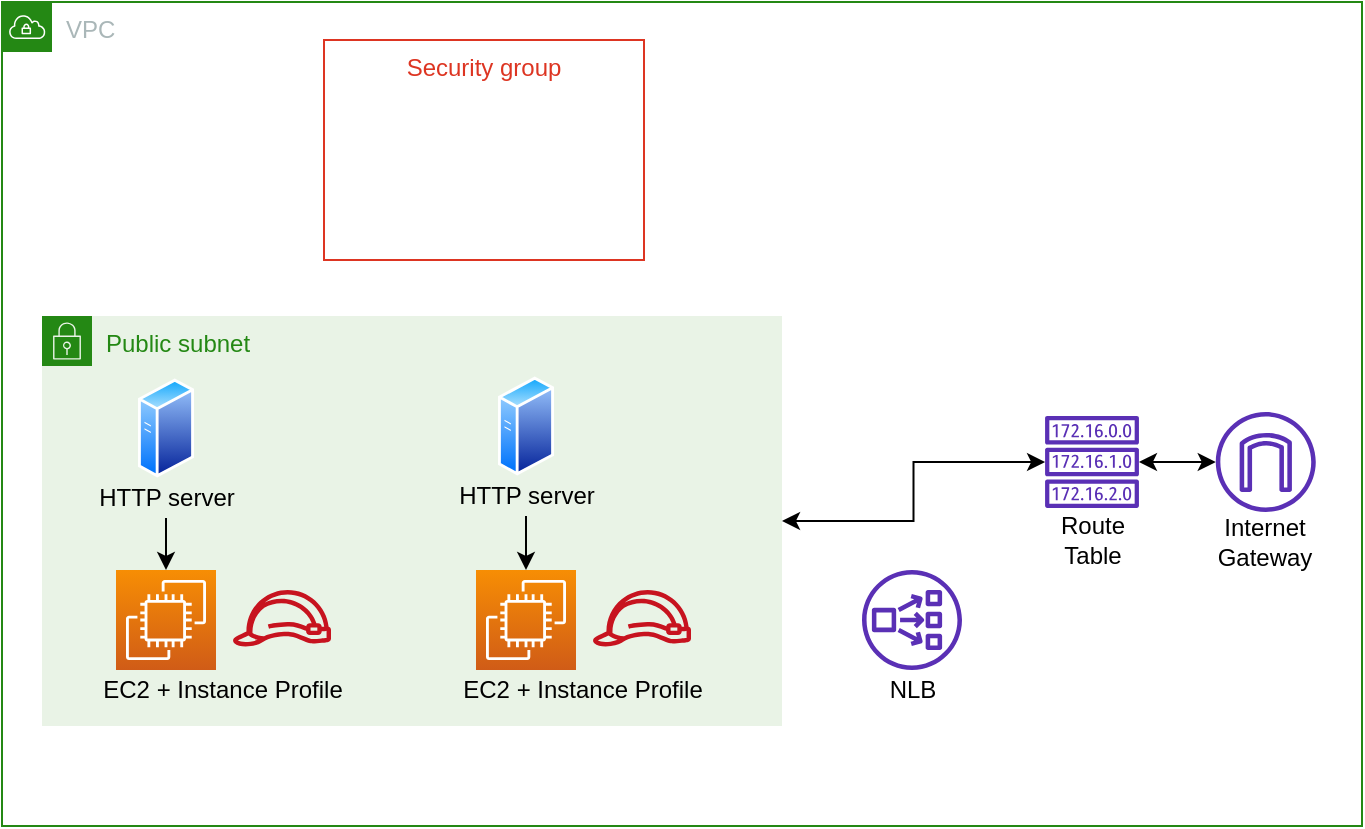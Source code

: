 <mxfile version="14.1.8" type="device"><diagram id="VrJSyCtyyk0UYBWMlAai" name="Page-1"><mxGraphModel dx="749" dy="556" grid="1" gridSize="10" guides="1" tooltips="1" connect="1" arrows="1" fold="1" page="1" pageScale="1" pageWidth="850" pageHeight="1100" background="none" math="0" shadow="0"><root><mxCell id="0"/><mxCell id="1" parent="0"/><mxCell id="lls4c6PotRuVWO8DvVIY-1" value="VPC" style="points=[[0,0],[0.25,0],[0.5,0],[0.75,0],[1,0],[1,0.25],[1,0.5],[1,0.75],[1,1],[0.75,1],[0.5,1],[0.25,1],[0,1],[0,0.75],[0,0.5],[0,0.25]];outlineConnect=0;gradientColor=none;html=1;whiteSpace=wrap;fontSize=12;fontStyle=0;shape=mxgraph.aws4.group;grIcon=mxgraph.aws4.group_vpc;strokeColor=#248814;fillColor=none;verticalAlign=top;align=left;spacingLeft=30;fontColor=#AAB7B8;dashed=0;" parent="1" vertex="1"><mxGeometry x="100" y="498" width="680" height="412" as="geometry"/></mxCell><mxCell id="lls4c6PotRuVWO8DvVIY-3" value="Public subnet" style="points=[[0,0],[0.25,0],[0.5,0],[0.75,0],[1,0],[1,0.25],[1,0.5],[1,0.75],[1,1],[0.75,1],[0.5,1],[0.25,1],[0,1],[0,0.75],[0,0.5],[0,0.25]];outlineConnect=0;gradientColor=none;html=1;whiteSpace=wrap;fontSize=12;fontStyle=0;shape=mxgraph.aws4.group;grIcon=mxgraph.aws4.group_security_group;grStroke=0;strokeColor=#248814;fillColor=#E9F3E6;verticalAlign=top;align=left;spacingLeft=30;fontColor=#248814;dashed=0;" parent="1" vertex="1"><mxGeometry x="120" y="655" width="370" height="205" as="geometry"/></mxCell><mxCell id="rycp0KZZbbtrcQlygzCF-7" style="edgeStyle=orthogonalEdgeStyle;rounded=0;orthogonalLoop=1;jettySize=auto;html=1;startArrow=classic;startFill=1;" parent="1" source="rycp0KZZbbtrcQlygzCF-5" target="rycp0KZZbbtrcQlygzCF-2" edge="1"><mxGeometry relative="1" as="geometry"/></mxCell><mxCell id="rycp0KZZbbtrcQlygzCF-9" style="edgeStyle=orthogonalEdgeStyle;rounded=0;orthogonalLoop=1;jettySize=auto;html=1;startArrow=classic;startFill=1;" parent="1" source="rycp0KZZbbtrcQlygzCF-5" target="lls4c6PotRuVWO8DvVIY-3" edge="1"><mxGeometry relative="1" as="geometry"/></mxCell><mxCell id="dWnzzBNCo0jr79b0VRSa-11" value="Security group" style="fillColor=none;strokeColor=#DD3522;verticalAlign=top;fontStyle=0;fontColor=#DD3522;" parent="1" vertex="1"><mxGeometry x="261" y="517" width="160" height="110" as="geometry"/></mxCell><mxCell id="dWnzzBNCo0jr79b0VRSa-19" style="edgeStyle=orthogonalEdgeStyle;rounded=0;orthogonalLoop=1;jettySize=auto;html=1;exitX=0.5;exitY=1;exitDx=0;exitDy=0;" parent="1" source="dWnzzBNCo0jr79b0VRSa-11" target="dWnzzBNCo0jr79b0VRSa-11" edge="1"><mxGeometry x="261" y="517" as="geometry"/></mxCell><mxCell id="2f1u1LwHm5174pOAOmkc-3" value="" style="group" parent="1" vertex="1" connectable="0"><mxGeometry x="620" y="705" width="50" height="77" as="geometry"/></mxCell><mxCell id="rycp0KZZbbtrcQlygzCF-5" value="" style="outlineConnect=0;fontColor=#232F3E;gradientColor=none;fillColor=#5A30B5;strokeColor=none;dashed=0;verticalLabelPosition=bottom;verticalAlign=top;align=center;html=1;fontSize=12;fontStyle=0;aspect=fixed;pointerEvents=1;shape=mxgraph.aws4.route_table;" parent="2f1u1LwHm5174pOAOmkc-3" vertex="1"><mxGeometry x="1.4" width="47.21" height="46" as="geometry"/></mxCell><mxCell id="rycp0KZZbbtrcQlygzCF-6" value="Route&lt;br&gt;Table" style="text;html=1;resizable=0;autosize=1;align=center;verticalAlign=middle;points=[];fillColor=none;strokeColor=none;rounded=0;" parent="2f1u1LwHm5174pOAOmkc-3" vertex="1"><mxGeometry y="47" width="50" height="30" as="geometry"/></mxCell><mxCell id="2f1u1LwHm5174pOAOmkc-4" value="" style="group" parent="1" vertex="1" connectable="0"><mxGeometry x="701.4" y="703" width="60" height="80.421" as="geometry"/></mxCell><mxCell id="rycp0KZZbbtrcQlygzCF-2" value="" style="outlineConnect=0;fontColor=#232F3E;fillColor=#5A30B5;strokeColor=none;dashed=0;verticalLabelPosition=bottom;verticalAlign=top;align=center;html=1;fontSize=12;fontStyle=0;aspect=fixed;pointerEvents=1;shape=mxgraph.aws4.internet_gateway;sketch=0;" parent="2f1u1LwHm5174pOAOmkc-4" vertex="1"><mxGeometry x="5.486" width="50" height="50" as="geometry"/></mxCell><mxCell id="rycp0KZZbbtrcQlygzCF-3" value="Internet&lt;br&gt;Gateway" style="text;html=1;resizable=0;autosize=1;align=center;verticalAlign=middle;points=[];fillColor=none;strokeColor=none;rounded=0;" parent="2f1u1LwHm5174pOAOmkc-4" vertex="1"><mxGeometry y="50.421" width="60" height="30" as="geometry"/></mxCell><mxCell id="2f1u1LwHm5174pOAOmkc-11" value="" style="group" parent="1" vertex="1" connectable="0"><mxGeometry x="530" y="782" width="50" height="70" as="geometry"/></mxCell><mxCell id="2f1u1LwHm5174pOAOmkc-1" value="" style="outlineConnect=0;fontColor=#232F3E;gradientColor=none;fillColor=#5A30B5;strokeColor=none;dashed=0;verticalLabelPosition=bottom;verticalAlign=top;align=center;html=1;fontSize=12;fontStyle=0;aspect=fixed;pointerEvents=1;shape=mxgraph.aws4.network_load_balancer;" parent="2f1u1LwHm5174pOAOmkc-11" vertex="1"><mxGeometry width="50" height="50" as="geometry"/></mxCell><mxCell id="2f1u1LwHm5174pOAOmkc-10" value="NLB" style="text;html=1;resizable=0;autosize=1;align=center;verticalAlign=middle;points=[];fillColor=none;strokeColor=none;rounded=0;" parent="2f1u1LwHm5174pOAOmkc-11" vertex="1"><mxGeometry x="5" y="50" width="40" height="20" as="geometry"/></mxCell><mxCell id="MnfcVDthMh-Lt4fD2QVZ-10" value="" style="group" vertex="1" connectable="0" parent="1"><mxGeometry x="140.0" y="686" width="140" height="166" as="geometry"/></mxCell><mxCell id="knE5Spy5o__gSJGZ7oY4-6" value="" style="group" parent="MnfcVDthMh-Lt4fD2QVZ-10" vertex="1" connectable="0"><mxGeometry y="96" width="140" height="70" as="geometry"/></mxCell><mxCell id="knE5Spy5o__gSJGZ7oY4-1" value="" style="outlineConnect=0;fontColor=#232F3E;gradientColor=none;fillColor=#C7131F;strokeColor=none;dashed=0;verticalLabelPosition=bottom;verticalAlign=top;align=center;html=1;fontSize=12;fontStyle=0;aspect=fixed;pointerEvents=1;shape=mxgraph.aws4.role;" parent="knE5Spy5o__gSJGZ7oY4-6" vertex="1"><mxGeometry x="75.0" y="10.0" width="50" height="28.21" as="geometry"/></mxCell><mxCell id="knE5Spy5o__gSJGZ7oY4-3" value="" style="outlineConnect=0;fontColor=#232F3E;gradientColor=#F78E04;gradientDirection=north;fillColor=#D05C17;strokeColor=#ffffff;dashed=0;verticalLabelPosition=bottom;verticalAlign=top;align=center;html=1;fontSize=12;fontStyle=0;aspect=fixed;shape=mxgraph.aws4.resourceIcon;resIcon=mxgraph.aws4.ec2;" parent="knE5Spy5o__gSJGZ7oY4-6" vertex="1"><mxGeometry x="17.0" width="50" height="50" as="geometry"/></mxCell><mxCell id="knE5Spy5o__gSJGZ7oY4-4" value="&lt;div&gt;&lt;span&gt;EC2 + Instance Profile&lt;/span&gt;&lt;/div&gt;" style="text;html=1;resizable=0;autosize=1;align=center;verticalAlign=middle;points=[];fillColor=none;strokeColor=none;rounded=0;" parent="knE5Spy5o__gSJGZ7oY4-6" vertex="1"><mxGeometry y="50" width="140" height="20" as="geometry"/></mxCell><mxCell id="MnfcVDthMh-Lt4fD2QVZ-3" value="" style="group" vertex="1" connectable="0" parent="MnfcVDthMh-Lt4fD2QVZ-10"><mxGeometry x="2.0" width="80" height="70" as="geometry"/></mxCell><mxCell id="MnfcVDthMh-Lt4fD2QVZ-1" value="" style="aspect=fixed;perimeter=ellipsePerimeter;html=1;align=center;shadow=0;dashed=0;spacingTop=3;image;image=img/lib/active_directory/generic_server.svg;" vertex="1" parent="MnfcVDthMh-Lt4fD2QVZ-3"><mxGeometry x="26" width="28.0" height="50" as="geometry"/></mxCell><mxCell id="MnfcVDthMh-Lt4fD2QVZ-2" value="HTTP server" style="text;html=1;resizable=0;autosize=1;align=center;verticalAlign=middle;points=[];fillColor=none;strokeColor=none;rounded=0;" vertex="1" parent="MnfcVDthMh-Lt4fD2QVZ-3"><mxGeometry y="50" width="80" height="20" as="geometry"/></mxCell><mxCell id="MnfcVDthMh-Lt4fD2QVZ-8" style="edgeStyle=orthogonalEdgeStyle;rounded=0;orthogonalLoop=1;jettySize=auto;html=1;" edge="1" parent="MnfcVDthMh-Lt4fD2QVZ-10" source="MnfcVDthMh-Lt4fD2QVZ-2" target="knE5Spy5o__gSJGZ7oY4-3"><mxGeometry relative="1" as="geometry"/></mxCell><mxCell id="MnfcVDthMh-Lt4fD2QVZ-11" value="" style="group" vertex="1" connectable="0" parent="1"><mxGeometry x="320.0" y="685" width="140" height="167" as="geometry"/></mxCell><mxCell id="knE5Spy5o__gSJGZ7oY4-7" value="" style="group" parent="MnfcVDthMh-Lt4fD2QVZ-11" vertex="1" connectable="0"><mxGeometry y="97" width="140" height="70" as="geometry"/></mxCell><mxCell id="knE5Spy5o__gSJGZ7oY4-8" value="" style="outlineConnect=0;fontColor=#232F3E;gradientColor=none;fillColor=#C7131F;strokeColor=none;dashed=0;verticalLabelPosition=bottom;verticalAlign=top;align=center;html=1;fontSize=12;fontStyle=0;aspect=fixed;pointerEvents=1;shape=mxgraph.aws4.role;" parent="knE5Spy5o__gSJGZ7oY4-7" vertex="1"><mxGeometry x="75.0" y="10.0" width="50" height="28.21" as="geometry"/></mxCell><mxCell id="knE5Spy5o__gSJGZ7oY4-9" value="" style="outlineConnect=0;fontColor=#232F3E;gradientColor=#F78E04;gradientDirection=north;fillColor=#D05C17;strokeColor=#ffffff;dashed=0;verticalLabelPosition=bottom;verticalAlign=top;align=center;html=1;fontSize=12;fontStyle=0;aspect=fixed;shape=mxgraph.aws4.resourceIcon;resIcon=mxgraph.aws4.ec2;" parent="knE5Spy5o__gSJGZ7oY4-7" vertex="1"><mxGeometry x="17.0" width="50" height="50" as="geometry"/></mxCell><mxCell id="knE5Spy5o__gSJGZ7oY4-10" value="&lt;div&gt;&lt;span&gt;EC2 + Instance Profile&lt;/span&gt;&lt;/div&gt;" style="text;html=1;resizable=0;autosize=1;align=center;verticalAlign=middle;points=[];fillColor=none;strokeColor=none;rounded=0;" parent="knE5Spy5o__gSJGZ7oY4-7" vertex="1"><mxGeometry y="50" width="140" height="20" as="geometry"/></mxCell><mxCell id="MnfcVDthMh-Lt4fD2QVZ-4" value="" style="group" vertex="1" connectable="0" parent="MnfcVDthMh-Lt4fD2QVZ-11"><mxGeometry x="2.0" width="80" height="70" as="geometry"/></mxCell><mxCell id="MnfcVDthMh-Lt4fD2QVZ-5" value="" style="aspect=fixed;perimeter=ellipsePerimeter;html=1;align=center;shadow=0;dashed=0;spacingTop=3;image;image=img/lib/active_directory/generic_server.svg;" vertex="1" parent="MnfcVDthMh-Lt4fD2QVZ-4"><mxGeometry x="26" width="28.0" height="50" as="geometry"/></mxCell><mxCell id="MnfcVDthMh-Lt4fD2QVZ-6" value="HTTP server" style="text;html=1;resizable=0;autosize=1;align=center;verticalAlign=middle;points=[];fillColor=none;strokeColor=none;rounded=0;" vertex="1" parent="MnfcVDthMh-Lt4fD2QVZ-4"><mxGeometry y="50" width="80" height="20" as="geometry"/></mxCell><mxCell id="MnfcVDthMh-Lt4fD2QVZ-9" style="edgeStyle=orthogonalEdgeStyle;rounded=0;orthogonalLoop=1;jettySize=auto;html=1;" edge="1" parent="MnfcVDthMh-Lt4fD2QVZ-11" source="MnfcVDthMh-Lt4fD2QVZ-6" target="knE5Spy5o__gSJGZ7oY4-9"><mxGeometry relative="1" as="geometry"/></mxCell></root></mxGraphModel></diagram></mxfile>